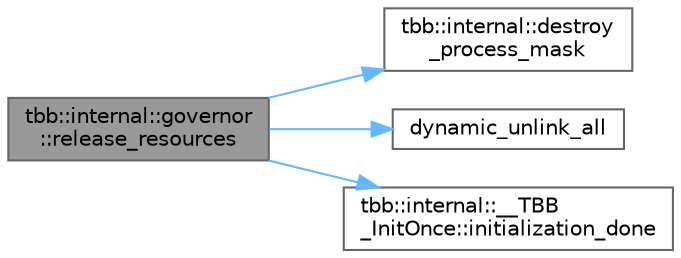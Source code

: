 digraph "tbb::internal::governor::release_resources"
{
 // LATEX_PDF_SIZE
  bgcolor="transparent";
  edge [fontname=Helvetica,fontsize=10,labelfontname=Helvetica,labelfontsize=10];
  node [fontname=Helvetica,fontsize=10,shape=box,height=0.2,width=0.4];
  rankdir="LR";
  Node1 [id="Node000001",label="tbb::internal::governor\l::release_resources",height=0.2,width=0.4,color="gray40", fillcolor="grey60", style="filled", fontcolor="black",tooltip="Destroy the thread-local storage key and deinitialize RML."];
  Node1 -> Node2 [id="edge1_Node000001_Node000002",color="steelblue1",style="solid",tooltip=" "];
  Node2 [id="Node000002",label="tbb::internal::destroy\l_process_mask",height=0.2,width=0.4,color="grey40", fillcolor="white", style="filled",URL="$namespacetbb_1_1internal.html#a609698c4765948334772520edc6fc688",tooltip=" "];
  Node1 -> Node3 [id="edge2_Node000001_Node000003",color="steelblue1",style="solid",tooltip=" "];
  Node3 [id="Node000003",label="dynamic_unlink_all",height=0.2,width=0.4,color="grey40", fillcolor="white", style="filled",URL="$dynamic__link_8cpp.html#ad65fa8b542fd95d199ca5e87ab2885df",tooltip=" "];
  Node1 -> Node4 [id="edge3_Node000001_Node000004",color="steelblue1",style="solid",tooltip=" "];
  Node4 [id="Node000004",label="tbb::internal::__TBB\l_InitOnce::initialization_done",height=0.2,width=0.4,color="grey40", fillcolor="white", style="filled",URL="$classtbb_1_1internal_1_1_____t_b_b___init_once.html#a3d6e09b5b23edf10600c2ae2e6469659",tooltip=" "];
}
